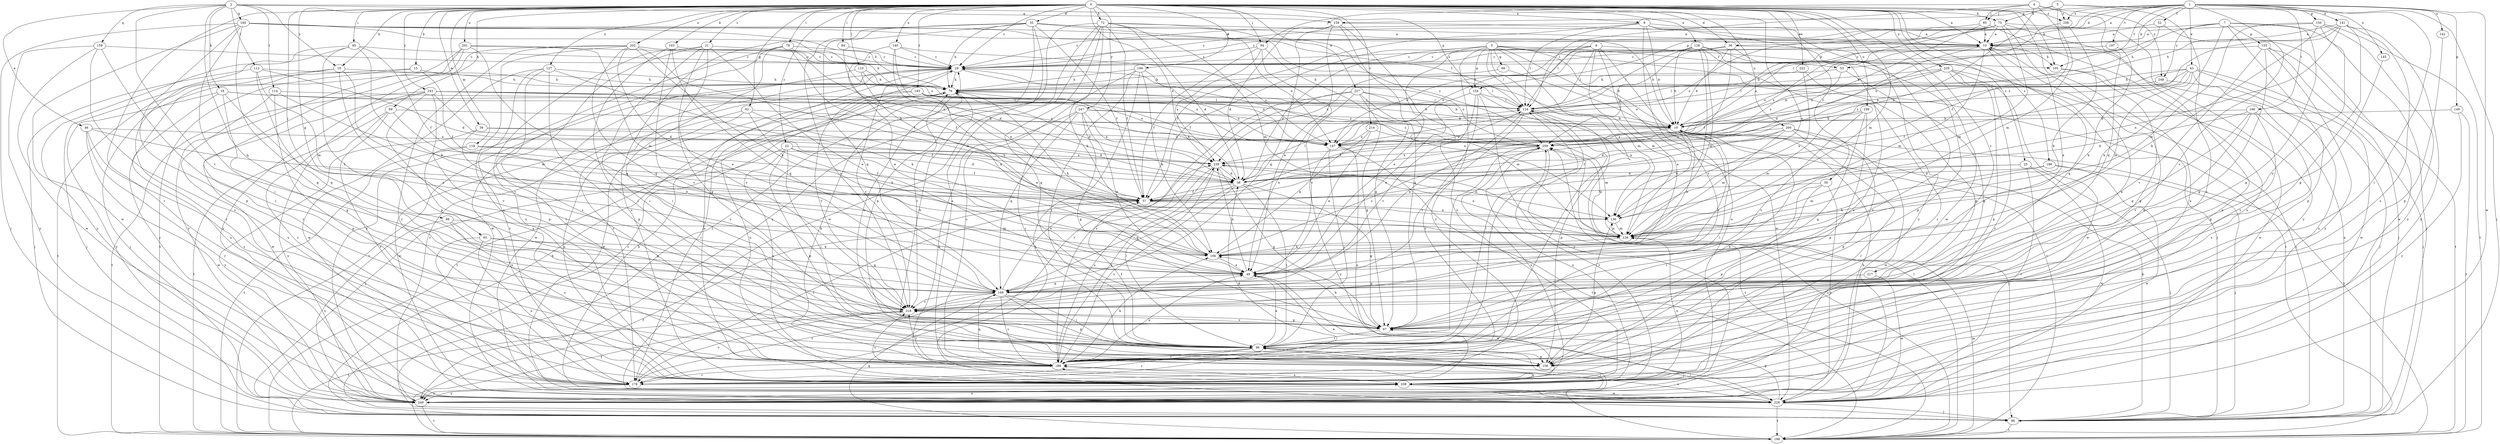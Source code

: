 strict digraph  {
0;
1;
2;
3;
4;
5;
6;
7;
8;
10;
15;
16;
18;
19;
21;
22;
25;
29;
35;
36;
38;
39;
43;
46;
48;
50;
52;
53;
57;
62;
65;
66;
67;
69;
72;
75;
76;
78;
84;
85;
86;
88;
94;
95;
96;
103;
105;
106;
110;
112;
114;
116;
119;
126;
127;
128;
136;
140;
141;
142;
145;
147;
149;
150;
154;
155;
156;
158;
159;
160;
168;
178;
186;
188;
193;
194;
196;
197;
198;
199;
200;
201;
202;
208;
214;
217;
218;
222;
227;
228;
229;
239;
243;
247;
248;
249;
258;
259;
0 -> 8  [label=a];
0 -> 10  [label=a];
0 -> 15  [label=b];
0 -> 16  [label=b];
0 -> 21  [label=c];
0 -> 22  [label=c];
0 -> 25  [label=c];
0 -> 29  [label=c];
0 -> 35  [label=d];
0 -> 36  [label=d];
0 -> 39  [label=e];
0 -> 50  [label=f];
0 -> 62  [label=g];
0 -> 65  [label=g];
0 -> 69  [label=h];
0 -> 72  [label=h];
0 -> 75  [label=h];
0 -> 78  [label=i];
0 -> 84  [label=i];
0 -> 85  [label=i];
0 -> 88  [label=j];
0 -> 94  [label=j];
0 -> 103  [label=k];
0 -> 105  [label=k];
0 -> 110  [label=l];
0 -> 119  [label=m];
0 -> 126  [label=m];
0 -> 127  [label=n];
0 -> 128  [label=n];
0 -> 136  [label=n];
0 -> 140  [label=o];
0 -> 178  [label=r];
0 -> 186  [label=s];
0 -> 193  [label=t];
0 -> 194  [label=t];
0 -> 199  [label=u];
0 -> 200  [label=u];
0 -> 201  [label=u];
0 -> 202  [label=u];
0 -> 208  [label=u];
0 -> 214  [label=v];
0 -> 217  [label=v];
0 -> 222  [label=w];
0 -> 227  [label=w];
0 -> 229  [label=x];
0 -> 239  [label=x];
0 -> 243  [label=y];
0 -> 247  [label=y];
0 -> 258  [label=z];
1 -> 10  [label=a];
1 -> 36  [label=d];
1 -> 43  [label=e];
1 -> 52  [label=f];
1 -> 53  [label=f];
1 -> 86  [label=i];
1 -> 105  [label=k];
1 -> 141  [label=o];
1 -> 142  [label=o];
1 -> 145  [label=o];
1 -> 149  [label=p];
1 -> 150  [label=p];
1 -> 154  [label=p];
1 -> 158  [label=q];
1 -> 196  [label=t];
1 -> 197  [label=t];
1 -> 218  [label=v];
1 -> 228  [label=w];
1 -> 258  [label=z];
2 -> 16  [label=b];
2 -> 18  [label=b];
2 -> 46  [label=e];
2 -> 112  [label=l];
2 -> 114  [label=l];
2 -> 154  [label=p];
2 -> 158  [label=q];
2 -> 159  [label=q];
2 -> 160  [label=q];
2 -> 168  [label=q];
2 -> 218  [label=v];
3 -> 19  [label=b];
3 -> 38  [label=d];
3 -> 48  [label=e];
3 -> 53  [label=f];
3 -> 57  [label=f];
3 -> 66  [label=g];
3 -> 116  [label=l];
3 -> 126  [label=m];
3 -> 154  [label=p];
3 -> 178  [label=r];
3 -> 188  [label=s];
3 -> 198  [label=t];
3 -> 228  [label=w];
4 -> 38  [label=d];
4 -> 94  [label=j];
4 -> 95  [label=j];
4 -> 116  [label=l];
4 -> 126  [label=m];
4 -> 168  [label=q];
4 -> 248  [label=y];
5 -> 57  [label=f];
5 -> 75  [label=h];
5 -> 95  [label=j];
5 -> 96  [label=j];
5 -> 188  [label=s];
5 -> 258  [label=z];
6 -> 29  [label=c];
6 -> 48  [label=e];
6 -> 105  [label=k];
6 -> 116  [label=l];
6 -> 126  [label=m];
6 -> 147  [label=o];
6 -> 208  [label=u];
6 -> 239  [label=x];
7 -> 29  [label=c];
7 -> 48  [label=e];
7 -> 67  [label=g];
7 -> 96  [label=j];
7 -> 116  [label=l];
7 -> 155  [label=p];
7 -> 156  [label=p];
7 -> 248  [label=y];
8 -> 10  [label=a];
8 -> 19  [label=b];
8 -> 29  [label=c];
8 -> 57  [label=f];
8 -> 116  [label=l];
8 -> 218  [label=v];
8 -> 228  [label=w];
8 -> 249  [label=y];
10 -> 29  [label=c];
10 -> 38  [label=d];
10 -> 105  [label=k];
10 -> 126  [label=m];
10 -> 147  [label=o];
10 -> 168  [label=q];
15 -> 57  [label=f];
15 -> 76  [label=h];
15 -> 96  [label=j];
15 -> 198  [label=t];
16 -> 76  [label=h];
16 -> 96  [label=j];
16 -> 156  [label=p];
16 -> 218  [label=v];
16 -> 249  [label=y];
18 -> 48  [label=e];
18 -> 67  [label=g];
18 -> 116  [label=l];
18 -> 147  [label=o];
18 -> 208  [label=u];
18 -> 249  [label=y];
19 -> 10  [label=a];
19 -> 86  [label=i];
19 -> 136  [label=n];
19 -> 147  [label=o];
19 -> 198  [label=t];
19 -> 259  [label=z];
21 -> 29  [label=c];
21 -> 48  [label=e];
21 -> 67  [label=g];
21 -> 86  [label=i];
21 -> 188  [label=s];
21 -> 208  [label=u];
21 -> 218  [label=v];
22 -> 38  [label=d];
22 -> 57  [label=f];
22 -> 86  [label=i];
22 -> 96  [label=j];
22 -> 156  [label=p];
22 -> 188  [label=s];
22 -> 239  [label=x];
25 -> 38  [label=d];
25 -> 96  [label=j];
25 -> 126  [label=m];
25 -> 178  [label=r];
25 -> 228  [label=w];
29 -> 76  [label=h];
29 -> 116  [label=l];
29 -> 147  [label=o];
29 -> 178  [label=r];
29 -> 198  [label=t];
29 -> 208  [label=u];
29 -> 218  [label=v];
35 -> 10  [label=a];
35 -> 19  [label=b];
35 -> 57  [label=f];
35 -> 76  [label=h];
35 -> 96  [label=j];
35 -> 156  [label=p];
35 -> 168  [label=q];
35 -> 208  [label=u];
35 -> 218  [label=v];
35 -> 259  [label=z];
36 -> 19  [label=b];
36 -> 29  [label=c];
36 -> 57  [label=f];
36 -> 96  [label=j];
36 -> 188  [label=s];
36 -> 259  [label=z];
38 -> 57  [label=f];
38 -> 67  [label=g];
38 -> 76  [label=h];
38 -> 86  [label=i];
38 -> 116  [label=l];
38 -> 168  [label=q];
38 -> 188  [label=s];
39 -> 38  [label=d];
39 -> 147  [label=o];
39 -> 218  [label=v];
39 -> 249  [label=y];
43 -> 19  [label=b];
43 -> 57  [label=f];
43 -> 76  [label=h];
43 -> 96  [label=j];
43 -> 116  [label=l];
43 -> 126  [label=m];
43 -> 208  [label=u];
43 -> 228  [label=w];
43 -> 259  [label=z];
46 -> 57  [label=f];
46 -> 178  [label=r];
46 -> 188  [label=s];
46 -> 228  [label=w];
46 -> 259  [label=z];
48 -> 168  [label=q];
48 -> 228  [label=w];
48 -> 239  [label=x];
50 -> 57  [label=f];
50 -> 86  [label=i];
50 -> 156  [label=p];
50 -> 249  [label=y];
52 -> 10  [label=a];
52 -> 76  [label=h];
52 -> 228  [label=w];
53 -> 67  [label=g];
53 -> 76  [label=h];
53 -> 259  [label=z];
57 -> 116  [label=l];
57 -> 136  [label=n];
62 -> 19  [label=b];
62 -> 57  [label=f];
62 -> 106  [label=k];
62 -> 208  [label=u];
62 -> 228  [label=w];
65 -> 106  [label=k];
65 -> 168  [label=q];
65 -> 178  [label=r];
65 -> 208  [label=u];
66 -> 76  [label=h];
66 -> 198  [label=t];
67 -> 10  [label=a];
67 -> 76  [label=h];
67 -> 86  [label=i];
67 -> 106  [label=k];
67 -> 218  [label=v];
69 -> 19  [label=b];
69 -> 48  [label=e];
69 -> 178  [label=r];
69 -> 198  [label=t];
69 -> 249  [label=y];
72 -> 10  [label=a];
72 -> 38  [label=d];
72 -> 57  [label=f];
72 -> 67  [label=g];
72 -> 106  [label=k];
72 -> 126  [label=m];
72 -> 147  [label=o];
72 -> 188  [label=s];
72 -> 228  [label=w];
72 -> 249  [label=y];
75 -> 10  [label=a];
75 -> 19  [label=b];
75 -> 48  [label=e];
75 -> 116  [label=l];
75 -> 126  [label=m];
75 -> 147  [label=o];
75 -> 208  [label=u];
75 -> 239  [label=x];
75 -> 249  [label=y];
76 -> 116  [label=l];
76 -> 147  [label=o];
76 -> 178  [label=r];
76 -> 198  [label=t];
76 -> 208  [label=u];
76 -> 218  [label=v];
78 -> 29  [label=c];
78 -> 57  [label=f];
78 -> 86  [label=i];
78 -> 228  [label=w];
78 -> 239  [label=x];
78 -> 249  [label=y];
84 -> 29  [label=c];
84 -> 57  [label=f];
85 -> 29  [label=c];
85 -> 57  [label=f];
85 -> 106  [label=k];
85 -> 156  [label=p];
85 -> 178  [label=r];
85 -> 249  [label=y];
86 -> 29  [label=c];
86 -> 48  [label=e];
86 -> 57  [label=f];
86 -> 116  [label=l];
86 -> 156  [label=p];
86 -> 178  [label=r];
86 -> 188  [label=s];
88 -> 126  [label=m];
88 -> 168  [label=q];
88 -> 188  [label=s];
88 -> 249  [label=y];
94 -> 29  [label=c];
94 -> 57  [label=f];
94 -> 67  [label=g];
94 -> 218  [label=v];
94 -> 239  [label=x];
95 -> 10  [label=a];
95 -> 29  [label=c];
95 -> 208  [label=u];
95 -> 239  [label=x];
96 -> 10  [label=a];
96 -> 19  [label=b];
96 -> 29  [label=c];
96 -> 76  [label=h];
96 -> 198  [label=t];
103 -> 29  [label=c];
103 -> 86  [label=i];
103 -> 168  [label=q];
103 -> 218  [label=v];
105 -> 67  [label=g];
105 -> 228  [label=w];
106 -> 19  [label=b];
106 -> 48  [label=e];
106 -> 76  [label=h];
106 -> 259  [label=z];
110 -> 76  [label=h];
110 -> 106  [label=k];
110 -> 147  [label=o];
110 -> 228  [label=w];
112 -> 38  [label=d];
112 -> 76  [label=h];
112 -> 96  [label=j];
112 -> 126  [label=m];
112 -> 168  [label=q];
114 -> 116  [label=l];
114 -> 126  [label=m];
114 -> 156  [label=p];
114 -> 208  [label=u];
116 -> 19  [label=b];
116 -> 48  [label=e];
116 -> 86  [label=i];
116 -> 156  [label=p];
116 -> 218  [label=v];
119 -> 57  [label=f];
119 -> 198  [label=t];
119 -> 208  [label=u];
119 -> 239  [label=x];
126 -> 106  [label=k];
126 -> 136  [label=n];
126 -> 208  [label=u];
126 -> 239  [label=x];
126 -> 259  [label=z];
127 -> 76  [label=h];
127 -> 106  [label=k];
127 -> 156  [label=p];
127 -> 178  [label=r];
127 -> 188  [label=s];
127 -> 228  [label=w];
128 -> 19  [label=b];
128 -> 29  [label=c];
128 -> 116  [label=l];
128 -> 126  [label=m];
128 -> 136  [label=n];
128 -> 147  [label=o];
128 -> 156  [label=p];
128 -> 178  [label=r];
128 -> 188  [label=s];
136 -> 126  [label=m];
136 -> 156  [label=p];
140 -> 29  [label=c];
140 -> 38  [label=d];
140 -> 48  [label=e];
140 -> 136  [label=n];
140 -> 147  [label=o];
141 -> 10  [label=a];
141 -> 67  [label=g];
141 -> 76  [label=h];
141 -> 136  [label=n];
141 -> 188  [label=s];
141 -> 249  [label=y];
141 -> 259  [label=z];
142 -> 156  [label=p];
145 -> 188  [label=s];
147 -> 86  [label=i];
147 -> 198  [label=t];
147 -> 208  [label=u];
147 -> 249  [label=y];
149 -> 19  [label=b];
149 -> 198  [label=t];
149 -> 249  [label=y];
150 -> 10  [label=a];
150 -> 106  [label=k];
150 -> 126  [label=m];
150 -> 198  [label=t];
150 -> 218  [label=v];
150 -> 249  [label=y];
154 -> 48  [label=e];
154 -> 116  [label=l];
154 -> 136  [label=n];
154 -> 188  [label=s];
154 -> 218  [label=v];
154 -> 249  [label=y];
155 -> 29  [label=c];
155 -> 67  [label=g];
155 -> 96  [label=j];
155 -> 198  [label=t];
155 -> 218  [label=v];
155 -> 249  [label=y];
158 -> 10  [label=a];
158 -> 38  [label=d];
158 -> 48  [label=e];
158 -> 67  [label=g];
158 -> 168  [label=q];
158 -> 208  [label=u];
159 -> 29  [label=c];
159 -> 86  [label=i];
159 -> 188  [label=s];
159 -> 228  [label=w];
159 -> 249  [label=y];
160 -> 10  [label=a];
160 -> 19  [label=b];
160 -> 67  [label=g];
160 -> 76  [label=h];
160 -> 86  [label=i];
160 -> 96  [label=j];
160 -> 116  [label=l];
160 -> 147  [label=o];
160 -> 156  [label=p];
160 -> 228  [label=w];
168 -> 19  [label=b];
168 -> 86  [label=i];
168 -> 156  [label=p];
168 -> 178  [label=r];
168 -> 188  [label=s];
168 -> 218  [label=v];
168 -> 239  [label=x];
178 -> 38  [label=d];
178 -> 48  [label=e];
178 -> 57  [label=f];
178 -> 218  [label=v];
178 -> 249  [label=y];
178 -> 259  [label=z];
186 -> 38  [label=d];
186 -> 96  [label=j];
186 -> 106  [label=k];
186 -> 228  [label=w];
188 -> 10  [label=a];
188 -> 19  [label=b];
188 -> 48  [label=e];
188 -> 76  [label=h];
188 -> 106  [label=k];
188 -> 168  [label=q];
188 -> 178  [label=r];
188 -> 208  [label=u];
188 -> 218  [label=v];
188 -> 239  [label=x];
193 -> 38  [label=d];
193 -> 48  [label=e];
193 -> 116  [label=l];
193 -> 147  [label=o];
193 -> 218  [label=v];
193 -> 228  [label=w];
194 -> 76  [label=h];
194 -> 86  [label=i];
194 -> 96  [label=j];
194 -> 106  [label=k];
194 -> 136  [label=n];
194 -> 188  [label=s];
196 -> 19  [label=b];
196 -> 38  [label=d];
196 -> 67  [label=g];
196 -> 168  [label=q];
196 -> 188  [label=s];
196 -> 218  [label=v];
197 -> 29  [label=c];
197 -> 106  [label=k];
198 -> 57  [label=f];
198 -> 86  [label=i];
198 -> 116  [label=l];
198 -> 126  [label=m];
198 -> 168  [label=q];
198 -> 259  [label=z];
199 -> 19  [label=b];
199 -> 67  [label=g];
199 -> 126  [label=m];
199 -> 156  [label=p];
199 -> 218  [label=v];
200 -> 38  [label=d];
200 -> 57  [label=f];
200 -> 126  [label=m];
200 -> 147  [label=o];
200 -> 156  [label=p];
200 -> 178  [label=r];
200 -> 228  [label=w];
201 -> 29  [label=c];
201 -> 126  [label=m];
201 -> 168  [label=q];
201 -> 178  [label=r];
201 -> 198  [label=t];
201 -> 249  [label=y];
202 -> 29  [label=c];
202 -> 48  [label=e];
202 -> 76  [label=h];
202 -> 106  [label=k];
202 -> 126  [label=m];
202 -> 168  [label=q];
202 -> 178  [label=r];
202 -> 188  [label=s];
202 -> 249  [label=y];
208 -> 188  [label=s];
208 -> 218  [label=v];
208 -> 228  [label=w];
208 -> 249  [label=y];
208 -> 259  [label=z];
214 -> 48  [label=e];
214 -> 106  [label=k];
214 -> 126  [label=m];
214 -> 147  [label=o];
217 -> 168  [label=q];
217 -> 228  [label=w];
218 -> 67  [label=g];
218 -> 198  [label=t];
218 -> 249  [label=y];
222 -> 67  [label=g];
222 -> 76  [label=h];
222 -> 136  [label=n];
227 -> 19  [label=b];
227 -> 48  [label=e];
227 -> 67  [label=g];
227 -> 116  [label=l];
227 -> 126  [label=m];
227 -> 178  [label=r];
227 -> 188  [label=s];
228 -> 19  [label=b];
228 -> 67  [label=g];
228 -> 76  [label=h];
228 -> 86  [label=i];
228 -> 96  [label=j];
228 -> 188  [label=s];
228 -> 198  [label=t];
229 -> 76  [label=h];
229 -> 96  [label=j];
229 -> 116  [label=l];
229 -> 147  [label=o];
229 -> 156  [label=p];
229 -> 178  [label=r];
229 -> 228  [label=w];
239 -> 38  [label=d];
239 -> 67  [label=g];
239 -> 86  [label=i];
239 -> 136  [label=n];
239 -> 188  [label=s];
243 -> 19  [label=b];
243 -> 38  [label=d];
243 -> 116  [label=l];
243 -> 178  [label=r];
243 -> 188  [label=s];
243 -> 198  [label=t];
243 -> 218  [label=v];
243 -> 228  [label=w];
243 -> 259  [label=z];
247 -> 19  [label=b];
247 -> 48  [label=e];
247 -> 67  [label=g];
247 -> 86  [label=i];
247 -> 168  [label=q];
247 -> 208  [label=u];
247 -> 239  [label=x];
247 -> 259  [label=z];
248 -> 19  [label=b];
248 -> 96  [label=j];
249 -> 29  [label=c];
249 -> 86  [label=i];
249 -> 198  [label=t];
249 -> 208  [label=u];
258 -> 106  [label=k];
258 -> 147  [label=o];
259 -> 29  [label=c];
259 -> 86  [label=i];
259 -> 96  [label=j];
259 -> 198  [label=t];
259 -> 208  [label=u];
259 -> 239  [label=x];
}
